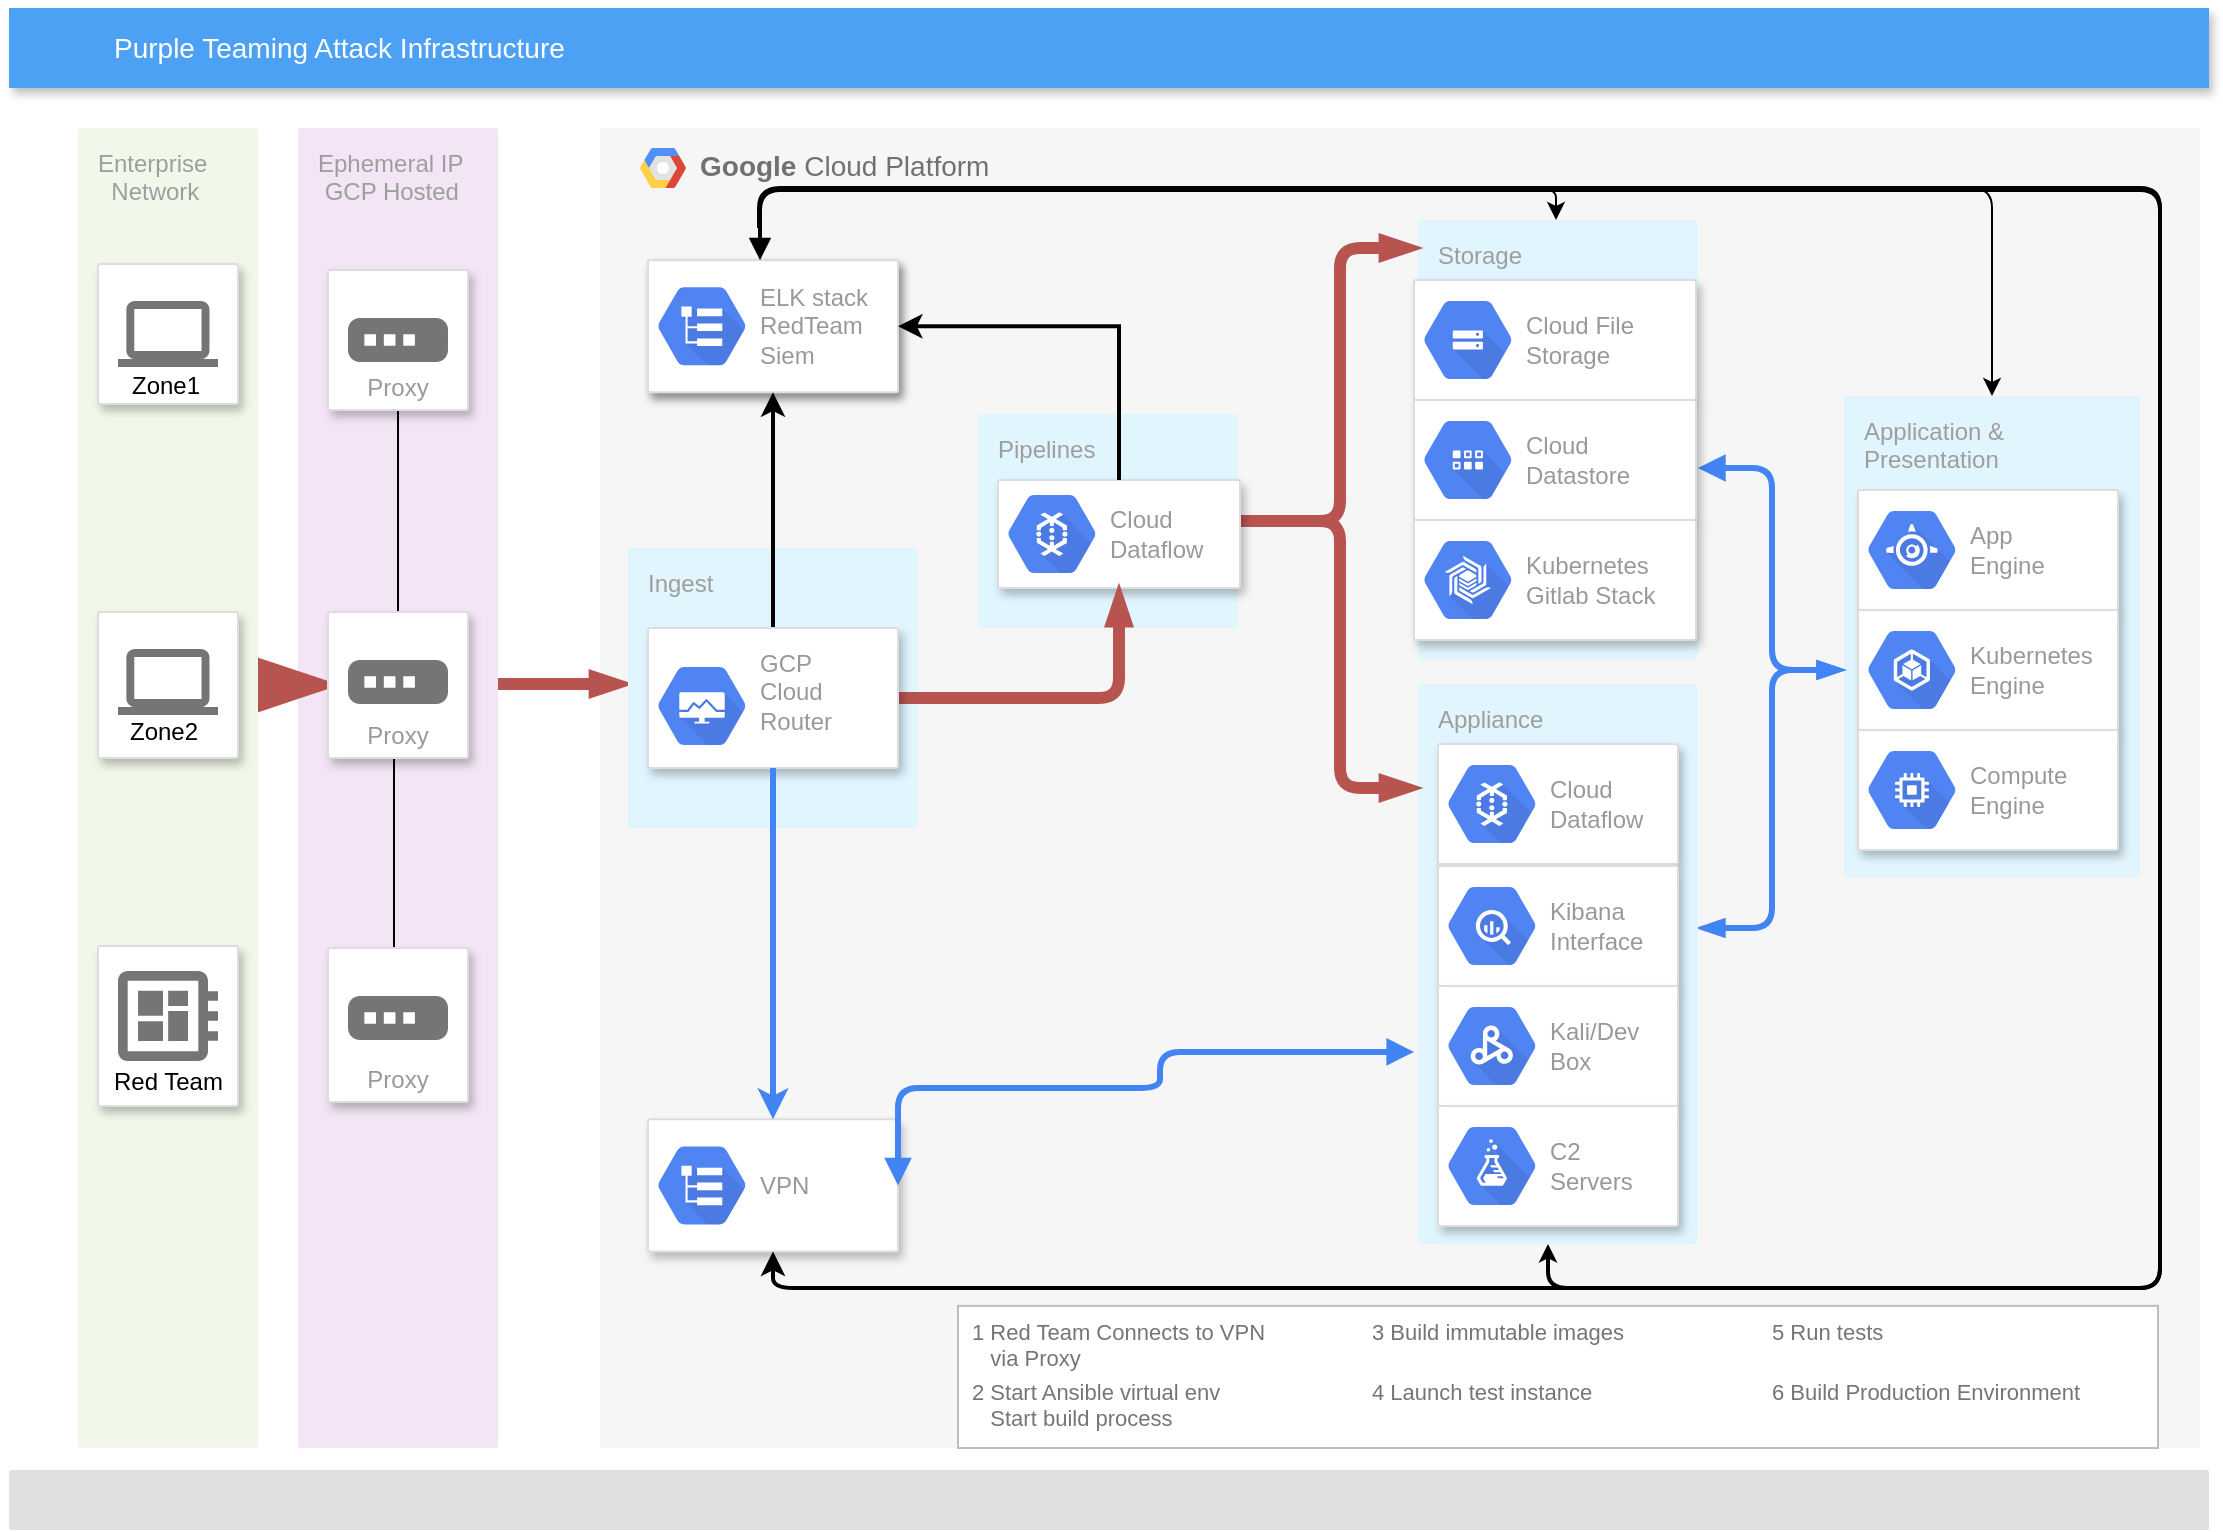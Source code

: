 <mxfile version="10.6.3" type="github"><diagram id="f106602c-feb2-e66a-4537-3a34d633f6aa" name="Page-1"><mxGraphModel dx="1394" dy="755" grid="1" gridSize="10" guides="1" tooltips="1" connect="1" arrows="1" fold="1" page="1" pageScale="1" pageWidth="1169" pageHeight="827" background="#ffffff" math="0" shadow="0"><root><mxCell id="0"/><mxCell id="1" parent="0"/><mxCell id="14" value="&lt;b&gt;Google &lt;/b&gt;Cloud Platform" style="fillColor=#F6F6F6;strokeColor=none;shadow=0;gradientColor=none;fontSize=14;align=left;spacing=10;fontColor=#717171;9E9E9E;verticalAlign=top;spacingTop=-4;fontStyle=0;spacingLeft=40;html=1;" parent="1" vertex="1"><mxGeometry x="330" y="100" width="800" height="660" as="geometry"/></mxCell><mxCell id="15" value="" style="shape=mxgraph.gcp2.google_cloud_platform;fillColor=#F6F6F6;strokeColor=none;shadow=0;gradientColor=none;" parent="14" vertex="1"><mxGeometry width="23" height="20" relative="1" as="geometry"><mxPoint x="20" y="10" as="offset"/></mxGeometry></mxCell><mxCell id="314" value="" style="strokeColor=#dddddd;fillColor=#ffffff;shadow=1;strokeWidth=1;rounded=1;absoluteArcSize=1;arcSize=2;fontSize=17;fontColor=#000000;align=right;html=1;" parent="14" vertex="1"><mxGeometry x="24" y="66.086" width="125" height="66.086" as="geometry"/></mxCell><mxCell id="bxBKgcKCu3aHRj0bgiNc-383" value="" style="edgeStyle=orthogonalEdgeStyle;rounded=1;comic=0;orthogonalLoop=1;jettySize=auto;html=1;strokeWidth=13;" parent="14" source="319" edge="1"><mxGeometry relative="1" as="geometry"><mxPoint x="107.5" y="506.66" as="targetPoint"/></mxGeometry></mxCell><mxCell id="318" value="" style="strokeColor=#dddddd;fillColor=#ffffff;shadow=1;strokeWidth=1;rounded=1;absoluteArcSize=1;arcSize=2;fontSize=17;fontColor=#000000;align=right;html=1;" parent="14" vertex="1"><mxGeometry x="24" y="495.645" width="125" height="66.086" as="geometry"/></mxCell><mxCell id="319" value="VPN" style="dashed=0;html=1;fillColor=#5184F3;strokeColor=none;shape=mxgraph.gcp2.logging;part=1;labelPosition=right;verticalLabelPosition=middle;align=left;verticalAlign=middle;spacingLeft=5;fontColor=#999999;fontSize=12;" parent="318" vertex="1"><mxGeometry y="0.5" width="44" height="39" relative="1" as="geometry"><mxPoint x="5" y="-19.5" as="offset"/></mxGeometry></mxCell><mxCell id="bxBKgcKCu3aHRj0bgiNc-388" value="" style="strokeColor=#dddddd;fillColor=#ffffff;shadow=1;strokeWidth=1;rounded=1;absoluteArcSize=1;arcSize=2;fontSize=17;fontColor=#000000;align=right;html=1;" parent="14" vertex="1"><mxGeometry x="24" y="66.086" width="125" height="66.086" as="geometry"/></mxCell><mxCell id="bxBKgcKCu3aHRj0bgiNc-389" value="&lt;div&gt;ELK stack&lt;/div&gt;&lt;div&gt;RedTeam&lt;/div&gt;&lt;div&gt;Siem&lt;br&gt;&lt;/div&gt;" style="dashed=0;html=1;fillColor=#5184F3;strokeColor=none;shape=mxgraph.gcp2.logging;part=1;labelPosition=right;verticalLabelPosition=middle;align=left;verticalAlign=middle;spacingLeft=5;fontColor=#999999;fontSize=12;" parent="bxBKgcKCu3aHRj0bgiNc-388" vertex="1"><mxGeometry y="0.5" width="44" height="39" relative="1" as="geometry"><mxPoint x="5" y="-19.5" as="offset"/></mxGeometry></mxCell><mxCell id="bxBKgcKCu3aHRj0bgiNc-414" value="" style="fillColor=#ffffff;strokeColor=#BDBDBD;strokeWidth=1;shadow=0;gradientColor=none;" parent="14" vertex="1"><mxGeometry x="179" y="588.923" width="600" height="71.077" as="geometry"/></mxCell><mxCell id="bxBKgcKCu3aHRj0bgiNc-415" value="&lt;div&gt;1 Red Team Connects to VPN &lt;br&gt;&lt;/div&gt;&lt;div&gt;&amp;nbsp;&amp;nbsp; via Proxy&lt;br&gt;&lt;/div&gt;" style="strokeColor=none;fillColor=none;fontColor=#757575;align=left;html=1;fontStyle=0;spacingLeft=5;fontSize=11;verticalAlign=top;whiteSpace=wrap;spacingRight=5;" parent="bxBKgcKCu3aHRj0bgiNc-414" vertex="1"><mxGeometry width="200" height="30" relative="1" as="geometry"/></mxCell><mxCell id="bxBKgcKCu3aHRj0bgiNc-416" value="&lt;div&gt;2 Start Ansible virtual env&lt;/div&gt;&lt;div&gt;&amp;nbsp;&amp;nbsp; Start build process &lt;br&gt;&lt;/div&gt;" style="strokeColor=none;fillColor=none;fontColor=#757575;align=left;html=1;fontStyle=0;spacingLeft=5;fontSize=11;verticalAlign=top;whiteSpace=wrap;spacingRight=5;" parent="bxBKgcKCu3aHRj0bgiNc-414" vertex="1"><mxGeometry width="200" height="30" relative="1" as="geometry"><mxPoint y="30" as="offset"/></mxGeometry></mxCell><mxCell id="bxBKgcKCu3aHRj0bgiNc-417" value="3 Build immutable images" style="strokeColor=none;fillColor=none;fontColor=#757575;align=left;html=1;fontStyle=0;spacingLeft=5;fontSize=11;verticalAlign=top;whiteSpace=wrap;spacingRight=5;" parent="bxBKgcKCu3aHRj0bgiNc-414" vertex="1"><mxGeometry width="200" height="30" relative="1" as="geometry"><mxPoint x="200" as="offset"/></mxGeometry></mxCell><mxCell id="bxBKgcKCu3aHRj0bgiNc-418" value="&lt;div&gt;4 Launch test instance&lt;/div&gt;&lt;div&gt;&lt;br&gt;&lt;/div&gt;" style="strokeColor=none;fillColor=none;fontColor=#757575;align=left;html=1;fontStyle=0;spacingLeft=5;fontSize=11;verticalAlign=top;whiteSpace=wrap;spacingRight=5;" parent="bxBKgcKCu3aHRj0bgiNc-414" vertex="1"><mxGeometry width="200" height="40" relative="1" as="geometry"><mxPoint x="200" y="30" as="offset"/></mxGeometry></mxCell><mxCell id="bxBKgcKCu3aHRj0bgiNc-419" value="5 Run tests" style="strokeColor=none;fillColor=none;fontColor=#757575;align=left;html=1;fontStyle=0;spacingLeft=5;fontSize=11;verticalAlign=top;whiteSpace=wrap;spacingRight=5;" parent="bxBKgcKCu3aHRj0bgiNc-414" vertex="1"><mxGeometry width="200" height="30" relative="1" as="geometry"><mxPoint x="400" as="offset"/></mxGeometry></mxCell><mxCell id="bxBKgcKCu3aHRj0bgiNc-420" value="6 Build Production Environment" style="strokeColor=none;fillColor=none;fontColor=#757575;align=left;html=1;fontStyle=0;spacingLeft=5;fontSize=11;verticalAlign=top;whiteSpace=wrap;spacingRight=5;" parent="bxBKgcKCu3aHRj0bgiNc-414" vertex="1"><mxGeometry width="200" height="30" relative="1" as="geometry"><mxPoint x="400" y="30" as="offset"/></mxGeometry></mxCell><mxCell id="bxBKgcKCu3aHRj0bgiNc-406" style="edgeStyle=orthogonalEdgeStyle;rounded=1;orthogonalLoop=1;jettySize=auto;html=1;fillColor=#1ba1e2;strokeColor=#000000;strokeWidth=2;entryX=0.5;entryY=1;entryDx=0;entryDy=0;startArrow=block;startFill=1;" parent="14" source="bxBKgcKCu3aHRj0bgiNc-388" target="318" edge="1"><mxGeometry relative="1" as="geometry"><mxPoint x="80" y="60" as="sourcePoint"/><mxPoint x="529" y="528" as="targetPoint"/><Array as="points"><mxPoint x="80" y="31"/><mxPoint x="780" y="31"/><mxPoint x="780" y="580"/><mxPoint x="87" y="580"/></Array></mxGeometry></mxCell><mxCell id="299" value="&lt;div&gt;Ephemeral IP&lt;/div&gt;&lt;div&gt;&amp;nbsp;GCP Hosted&lt;br&gt;&lt;/div&gt;" style="rounded=1;absoluteArcSize=1;arcSize=2;html=1;strokeColor=none;gradientColor=none;shadow=0;dashed=0;strokeColor=none;fontSize=12;fontColor=#9E9E9E;align=left;verticalAlign=top;spacing=10;spacingTop=-4;fillColor=#F3E5F5;" parent="1" vertex="1"><mxGeometry x="179" y="100" width="100" height="660" as="geometry"/></mxCell><mxCell id="345" value="Application &amp;amp;&lt;br&gt;Presentation&lt;br&gt;" style="rounded=1;absoluteArcSize=1;arcSize=2;html=1;strokeColor=none;gradientColor=none;shadow=0;dashed=0;strokeColor=none;fontSize=12;fontColor=#9E9E9E;align=left;verticalAlign=top;spacing=10;spacingTop=-4;fillColor=#E1F5FE;" parent="1" vertex="1"><mxGeometry x="952" y="234" width="148" height="241" as="geometry"/></mxCell><mxCell id="353" style="edgeStyle=orthogonalEdgeStyle;rounded=1;elbow=vertical;html=1;startArrow=blockThin;startFill=1;endArrow=blockThin;endFill=1;jettySize=auto;orthogonalLoop=1;strokeWidth=3;fontSize=10;fontColor=#999999;align=center;dashed=0;strokeColor=#4284F3;labelBackgroundColor=none;endSize=6;startSize=6;" parent="1" source="344" target="345" edge="1"><mxGeometry relative="1" as="geometry"><Array as="points"><mxPoint x="916" y="500"/><mxPoint x="916" y="371"/></Array></mxGeometry></mxCell><mxCell id="344" value="&lt;div&gt;Appliance&lt;/div&gt;&lt;div&gt;&lt;br&gt;&lt;/div&gt;" style="rounded=1;absoluteArcSize=1;arcSize=2;html=1;strokeColor=none;gradientColor=none;shadow=0;dashed=0;strokeColor=none;fontSize=12;fontColor=#9E9E9E;align=left;verticalAlign=top;spacing=10;spacingTop=-4;fillColor=#E1F5FE;" parent="1" vertex="1"><mxGeometry x="739" y="378" width="140" height="280" as="geometry"/></mxCell><mxCell id="352" style="edgeStyle=orthogonalEdgeStyle;elbow=vertical;html=1;startArrow=block;startFill=1;endArrow=blockThin;endFill=1;jettySize=auto;orthogonalLoop=1;strokeWidth=3;fontSize=10;fontColor=#999999;align=center;dashed=0;strokeColor=#4284F3;labelBackgroundColor=none;endSize=6;startSize=6;rounded=1;" parent="1" source="343" edge="1"><mxGeometry relative="1" as="geometry"><mxPoint x="952" y="371" as="targetPoint"/><Array as="points"><mxPoint x="916" y="270"/><mxPoint x="916" y="371"/></Array></mxGeometry></mxCell><mxCell id="343" value="Storage" style="rounded=1;absoluteArcSize=1;arcSize=2;html=1;strokeColor=none;gradientColor=none;shadow=0;dashed=0;strokeColor=none;fontSize=12;fontColor=#9E9E9E;align=left;verticalAlign=top;spacing=10;spacingTop=-4;fillColor=#E1F5FE;" parent="1" vertex="1"><mxGeometry x="739" y="146" width="140" height="220" as="geometry"/></mxCell><mxCell id="349" style="edgeStyle=orthogonalEdgeStyle;rounded=1;elbow=vertical;html=1;startArrow=none;startFill=1;endArrow=blockThin;endFill=1;jettySize=auto;orthogonalLoop=1;strokeWidth=6;fontSize=10;fontColor=#999999;align=center;dashed=0;strokeColor=#B85450;labelBackgroundColor=none;endSize=4;startSize=4;" parent="1" source="342" target="343" edge="1"><mxGeometry relative="1" as="geometry"><Array as="points"><mxPoint x="700" y="297"/><mxPoint x="700" y="160"/></Array></mxGeometry></mxCell><mxCell id="350" style="edgeStyle=orthogonalEdgeStyle;rounded=1;elbow=vertical;html=1;startArrow=none;startFill=1;endArrow=blockThin;endFill=1;jettySize=auto;orthogonalLoop=1;strokeWidth=6;fontSize=10;fontColor=#999999;align=center;dashed=0;strokeColor=#B85450;labelBackgroundColor=none;endSize=4;startSize=4;" parent="1" source="342" target="344" edge="1"><mxGeometry relative="1" as="geometry"><Array as="points"><mxPoint x="700" y="297"/><mxPoint x="700" y="430"/></Array></mxGeometry></mxCell><mxCell id="342" value="Pipelines" style="rounded=1;absoluteArcSize=1;arcSize=2;html=1;strokeColor=none;gradientColor=none;shadow=0;dashed=0;strokeColor=none;fontSize=12;fontColor=#9E9E9E;align=left;verticalAlign=top;spacing=10;spacingTop=-4;fillColor=#E1F5FE;" parent="1" vertex="1"><mxGeometry x="519" y="243" width="130" height="107" as="geometry"/></mxCell><mxCell id="346" style="edgeStyle=elbowEdgeStyle;rounded=0;elbow=vertical;html=1;startArrow=none;startFill=1;endArrow=blockThin;endFill=1;jettySize=auto;orthogonalLoop=1;strokeWidth=13;fontSize=10;fontColor=#999999;align=center;dashed=0;strokeColor=#b85450;labelBackgroundColor=none;endSize=4;startSize=4;fillColor=#f8cecc;" parent="1" source="298" target="308" edge="1"><mxGeometry relative="1" as="geometry"/></mxCell><mxCell id="298" value="&lt;div&gt;Enterprise&lt;/div&gt;&lt;div&gt;&amp;nbsp; Network&lt;br&gt;&lt;/div&gt;" style="rounded=1;absoluteArcSize=1;arcSize=2;html=1;strokeColor=none;gradientColor=none;shadow=0;dashed=0;strokeColor=none;fontSize=12;fontColor=#9E9E9E;align=left;verticalAlign=top;spacing=10;spacingTop=-4;fillColor=#F1F8E9;" parent="1" vertex="1"><mxGeometry x="69" y="100" width="90" height="660" as="geometry"/></mxCell><mxCell id="347" style="edgeStyle=elbowEdgeStyle;rounded=0;elbow=vertical;html=1;startArrow=none;startFill=1;endArrow=blockThin;endFill=1;jettySize=auto;orthogonalLoop=1;strokeWidth=6;fontSize=10;fontColor=#999999;align=center;dashed=0;strokeColor=#B85450;labelBackgroundColor=none;endSize=4;startSize=4;fillColor=#ffe6cc;" parent="1" source="299" target="340" edge="1"><mxGeometry relative="1" as="geometry"><Array as="points"><mxPoint x="300" y="378"/></Array></mxGeometry></mxCell><mxCell id="340" value="Ingest" style="rounded=1;absoluteArcSize=1;arcSize=2;html=1;strokeColor=none;gradientColor=none;shadow=0;dashed=0;strokeColor=none;fontSize=12;fontColor=#9E9E9E;align=left;verticalAlign=top;spacing=10;spacingTop=-4;fillColor=#E1F5FE;" parent="1" vertex="1"><mxGeometry x="344" y="310" width="145" height="140" as="geometry"/></mxCell><mxCell id="2" value="&lt;div&gt;Purple Teaming Attack Infrastructure &lt;/div&gt;" style="fillColor=#4DA1F5;strokeColor=none;shadow=1;gradientColor=none;fontSize=14;align=left;spacingLeft=50;fontColor=#ffffff;html=1;" parent="1" vertex="1"><mxGeometry x="34.5" y="40" width="1100" height="40" as="geometry"/></mxCell><mxCell id="16" value="" style="rounded=1;absoluteArcSize=1;arcSize=2;html=1;strokeColor=none;gradientColor=none;shadow=0;dashed=0;strokeColor=none;fontSize=12;fontColor=#9E9E9E;align=left;verticalAlign=top;spacing=10;spacingTop=-4;fillColor=#E0E0E0;" parent="1" vertex="1"><mxGeometry x="34.5" y="771" width="1100" height="30" as="geometry"/></mxCell><mxCell id="304" value="" style="strokeColor=#dddddd;fillColor=#ffffff;shadow=1;strokeWidth=1;rounded=1;absoluteArcSize=1;arcSize=2;labelPosition=center;verticalLabelPosition=middle;align=center;verticalAlign=bottom;spacingLeft=0;fontColor=#999999;fontSize=12;whiteSpace=wrap;spacingBottom=2;html=1;" parent="1" vertex="1"><mxGeometry x="79" y="509" width="70" height="80" as="geometry"/></mxCell><mxCell id="305" value="" style="dashed=0;html=1;fillColor=#757575;strokeColor=none;shape=mxgraph.gcp2.circuit_board;part=1;" parent="304" vertex="1"><mxGeometry x="0.5" width="50" height="45" relative="1" as="geometry"><mxPoint x="-25" y="12.5" as="offset"/></mxGeometry></mxCell><mxCell id="bxBKgcKCu3aHRj0bgiNc-365" value="Red Team" style="text;html=1;" parent="304" vertex="1"><mxGeometry x="6" y="54" width="36" height="29" as="geometry"/></mxCell><mxCell id="bxBKgcKCu3aHRj0bgiNc-360" value="" style="edgeStyle=orthogonalEdgeStyle;rounded=0;orthogonalLoop=1;jettySize=auto;html=1;exitX=0.5;exitY=1;exitDx=0;exitDy=0;entryX=0.46;entryY=0.432;entryDx=0;entryDy=0;entryPerimeter=0;" parent="1" source="bxBKgcKCu3aHRj0bgiNc-361" target="bxBKgcKCu3aHRj0bgiNc-359" edge="1"><mxGeometry relative="1" as="geometry"><mxPoint x="229" y="310" as="sourcePoint"/></mxGeometry></mxCell><mxCell id="308" value="&lt;div&gt;Proxy&lt;/div&gt;" style="strokeColor=#dddddd;fillColor=#ffffff;shadow=1;strokeWidth=1;rounded=1;absoluteArcSize=1;arcSize=2;labelPosition=center;verticalLabelPosition=middle;align=center;verticalAlign=bottom;spacingLeft=0;fontColor=#999999;fontSize=12;whiteSpace=wrap;spacingBottom=2;html=1;" parent="1" vertex="1"><mxGeometry x="194" y="342" width="70" height="73" as="geometry"/></mxCell><mxCell id="309" value="" style="dashed=0;html=1;fillColor=#757575;strokeColor=none;shape=mxgraph.gcp2.gateway_icon;part=1;" parent="308" vertex="1"><mxGeometry x="0.5" width="50" height="22" relative="1" as="geometry"><mxPoint x="-25" y="24" as="offset"/></mxGeometry></mxCell><mxCell id="bxBKgcKCu3aHRj0bgiNc-358" value="&lt;div&gt;Proxy&lt;/div&gt;" style="strokeColor=#dddddd;fillColor=#ffffff;shadow=1;strokeWidth=1;rounded=1;absoluteArcSize=1;arcSize=2;labelPosition=center;verticalLabelPosition=middle;align=center;verticalAlign=bottom;spacingLeft=0;fontColor=#999999;fontSize=12;whiteSpace=wrap;spacingBottom=2;html=1;" parent="1" vertex="1"><mxGeometry x="194" y="510" width="70" height="77" as="geometry"/></mxCell><mxCell id="bxBKgcKCu3aHRj0bgiNc-359" value="" style="dashed=0;html=1;fillColor=#757575;strokeColor=none;shape=mxgraph.gcp2.gateway_icon;part=1;" parent="bxBKgcKCu3aHRj0bgiNc-358" vertex="1"><mxGeometry x="0.5" width="50" height="22" relative="1" as="geometry"><mxPoint x="-25" y="24" as="offset"/></mxGeometry></mxCell><mxCell id="312" value="" style="strokeColor=#dddddd;fillColor=#ffffff;shadow=1;strokeWidth=1;rounded=1;absoluteArcSize=1;arcSize=2;fontSize=17;fontColor=#000000;align=right;html=1;" parent="1" vertex="1"><mxGeometry x="529" y="276" width="121" height="54" as="geometry"/></mxCell><mxCell id="313" value="Cloud&#xA;Dataflow" style="dashed=0;html=1;fillColor=#5184F3;strokeColor=none;shape=mxgraph.gcp2.cloud_dataflow;part=1;labelPosition=right;verticalLabelPosition=middle;align=left;verticalAlign=middle;spacingLeft=5;fontColor=#999999;fontSize=12;" parent="312" vertex="1"><mxGeometry y="0.5" width="44" height="39" relative="1" as="geometry"><mxPoint x="5" y="-19.5" as="offset"/></mxGeometry></mxCell><mxCell id="348" style="edgeStyle=elbowEdgeStyle;rounded=1;elbow=vertical;html=1;startArrow=none;startFill=1;endArrow=blockThin;endFill=1;jettySize=auto;orthogonalLoop=1;strokeWidth=6;fontSize=10;fontColor=#999999;align=center;dashed=0;strokeColor=#B85450;labelBackgroundColor=none;endSize=4;startSize=4;entryX=0.5;entryY=1;entryDx=0;entryDy=0;exitX=1;exitY=0.5;exitDx=0;exitDy=0;" parent="1" source="316" target="312" edge="1"><mxGeometry relative="1" as="geometry"><mxPoint x="490" y="385" as="sourcePoint"/><Array as="points"><mxPoint x="540" y="385"/></Array></mxGeometry></mxCell><mxCell id="bxBKgcKCu3aHRj0bgiNc-378" style="edgeStyle=orthogonalEdgeStyle;rounded=0;orthogonalLoop=1;jettySize=auto;html=1;fillColor=#1ba1e2;strokeColor=#000000;strokeWidth=2;" parent="1" source="316" target="314" edge="1"><mxGeometry relative="1" as="geometry"/></mxCell><mxCell id="316" value="" style="strokeColor=#dddddd;fillColor=#ffffff;shadow=1;strokeWidth=1;rounded=1;absoluteArcSize=1;arcSize=2;fontSize=17;fontColor=#000000;align=right;html=1;" parent="1" vertex="1"><mxGeometry x="354" y="350" width="125" height="70" as="geometry"/></mxCell><mxCell id="317" value="&lt;div&gt;GCP &lt;br&gt;&lt;/div&gt;&lt;div&gt;Cloud&lt;/div&gt;&lt;div&gt;Router&lt;/div&gt;&lt;div&gt;&lt;br&gt;&lt;/div&gt;" style="dashed=0;html=1;fillColor=#5184F3;strokeColor=none;shape=mxgraph.gcp2.cloud_deployment_manager;part=1;labelPosition=right;verticalLabelPosition=middle;align=left;verticalAlign=middle;spacingLeft=5;fontColor=#999999;fontSize=12;" parent="316" vertex="1"><mxGeometry y="0.5" width="44" height="39" relative="1" as="geometry"><mxPoint x="5" y="-15.5" as="offset"/></mxGeometry></mxCell><mxCell id="320" value="" style="strokeColor=#dddddd;fillColor=#ffffff;shadow=1;strokeWidth=1;rounded=1;absoluteArcSize=1;arcSize=2;fontSize=17;fontColor=#000000;align=right;html=1;" parent="1" vertex="1"><mxGeometry x="737" y="176" width="141" height="60" as="geometry"/></mxCell><mxCell id="321" value="Cloud File&lt;br&gt;Storage" style="dashed=0;html=1;fillColor=#5184F3;strokeColor=none;shape=mxgraph.gcp2.cloud_storage;part=1;labelPosition=right;verticalLabelPosition=middle;align=left;verticalAlign=middle;spacingLeft=5;fontColor=#999999;fontSize=12;" parent="320" vertex="1"><mxGeometry y="0.5" width="44" height="39" relative="1" as="geometry"><mxPoint x="5" y="-19.5" as="offset"/></mxGeometry></mxCell><mxCell id="322" value="" style="strokeColor=#dddddd;fillColor=#ffffff;shadow=1;strokeWidth=1;rounded=1;absoluteArcSize=1;arcSize=2;fontSize=17;fontColor=#000000;align=right;html=1;" parent="1" vertex="1"><mxGeometry x="737" y="236" width="141" height="60" as="geometry"/></mxCell><mxCell id="323" value="Cloud&#xA;Datastore" style="dashed=0;html=1;fillColor=#5184F3;strokeColor=none;shape=mxgraph.gcp2.cloud_datastore;part=1;labelPosition=right;verticalLabelPosition=middle;align=left;verticalAlign=middle;spacingLeft=5;fontColor=#999999;fontSize=12;" parent="322" vertex="1"><mxGeometry y="0.5" width="44" height="39" relative="1" as="geometry"><mxPoint x="5" y="-19.5" as="offset"/></mxGeometry></mxCell><mxCell id="324" value="" style="strokeColor=#dddddd;fillColor=#ffffff;shadow=1;strokeWidth=1;rounded=1;absoluteArcSize=1;arcSize=2;fontSize=17;fontColor=#000000;align=right;html=1;" parent="1" vertex="1"><mxGeometry x="737" y="296" width="141" height="60" as="geometry"/></mxCell><mxCell id="325" value="&lt;div&gt;Kubernetes&lt;/div&gt;&lt;div&gt;Gitlab Stack&lt;/div&gt;" style="dashed=0;html=1;fillColor=#5184F3;strokeColor=none;shape=mxgraph.gcp2.cloud_bigtable;part=1;labelPosition=right;verticalLabelPosition=middle;align=left;verticalAlign=middle;spacingLeft=5;fontColor=#999999;fontSize=12;" parent="324" vertex="1"><mxGeometry y="0.5" width="44" height="39" relative="1" as="geometry"><mxPoint x="5" y="-19.5" as="offset"/></mxGeometry></mxCell><mxCell id="326" value="" style="strokeColor=#dddddd;fillColor=#ffffff;shadow=1;strokeWidth=1;rounded=1;absoluteArcSize=1;arcSize=2;fontSize=17;fontColor=#000000;align=right;html=1;" parent="1" vertex="1"><mxGeometry x="749" y="408" width="120" height="60" as="geometry"/></mxCell><mxCell id="327" value="Cloud&#xA;Dataflow" style="dashed=0;html=1;fillColor=#5184F3;strokeColor=none;shape=mxgraph.gcp2.cloud_dataflow;part=1;labelPosition=right;verticalLabelPosition=middle;align=left;verticalAlign=middle;spacingLeft=5;fontColor=#999999;fontSize=12;" parent="326" vertex="1"><mxGeometry y="0.5" width="44" height="39" relative="1" as="geometry"><mxPoint x="5" y="-19.5" as="offset"/></mxGeometry></mxCell><mxCell id="328" value="" style="strokeColor=#dddddd;fillColor=#ffffff;shadow=1;strokeWidth=1;rounded=1;absoluteArcSize=1;arcSize=2;fontSize=17;fontColor=#000000;align=right;html=1;" parent="1" vertex="1"><mxGeometry x="749" y="469" width="120" height="60" as="geometry"/></mxCell><mxCell id="329" value="&lt;div&gt;Kibana&lt;/div&gt;&lt;div&gt;Interface&lt;br&gt;&lt;/div&gt;" style="dashed=0;html=1;fillColor=#5184F3;strokeColor=none;shape=mxgraph.gcp2.bigquery;part=1;labelPosition=right;verticalLabelPosition=middle;align=left;verticalAlign=middle;spacingLeft=5;fontColor=#999999;fontSize=12;" parent="328" vertex="1"><mxGeometry y="0.5" width="44" height="39" relative="1" as="geometry"><mxPoint x="5" y="-19.5" as="offset"/></mxGeometry></mxCell><mxCell id="330" value="" style="strokeColor=#dddddd;fillColor=#ffffff;shadow=1;strokeWidth=1;rounded=1;absoluteArcSize=1;arcSize=2;fontSize=17;fontColor=#000000;align=right;html=1;" parent="1" vertex="1"><mxGeometry x="749" y="529" width="120" height="60" as="geometry"/></mxCell><mxCell id="331" value="&lt;div&gt;Kali/Dev&lt;/div&gt;&lt;div&gt;Box&lt;br&gt;&lt;/div&gt;" style="dashed=0;html=1;fillColor=#5184F3;strokeColor=none;shape=mxgraph.gcp2.cloud_dataproc;part=1;labelPosition=right;verticalLabelPosition=middle;align=left;verticalAlign=middle;spacingLeft=5;fontColor=#999999;fontSize=12;" parent="330" vertex="1"><mxGeometry y="0.5" width="44" height="39" relative="1" as="geometry"><mxPoint x="5" y="-19.5" as="offset"/></mxGeometry></mxCell><mxCell id="332" value="" style="strokeColor=#dddddd;fillColor=#ffffff;shadow=1;strokeWidth=1;rounded=1;absoluteArcSize=1;arcSize=2;fontSize=17;fontColor=#000000;align=right;html=1;" parent="1" vertex="1"><mxGeometry x="749" y="589" width="120" height="60" as="geometry"/></mxCell><mxCell id="333" value="&lt;div&gt;C2&lt;/div&gt;&lt;div&gt;Servers&lt;/div&gt;" style="dashed=0;html=1;fillColor=#5184F3;strokeColor=none;shape=mxgraph.gcp2.cloud_datalab;part=1;labelPosition=right;verticalLabelPosition=middle;align=left;verticalAlign=middle;spacingLeft=5;fontColor=#999999;fontSize=12;" parent="332" vertex="1"><mxGeometry y="0.5" width="44" height="39" relative="1" as="geometry"><mxPoint x="5" y="-19.5" as="offset"/></mxGeometry></mxCell><mxCell id="334" value="" style="strokeColor=#dddddd;fillColor=#ffffff;shadow=1;strokeWidth=1;rounded=1;absoluteArcSize=1;arcSize=2;fontSize=17;fontColor=#000000;align=right;html=1;" parent="1" vertex="1"><mxGeometry x="959" y="281" width="130" height="60" as="geometry"/></mxCell><mxCell id="335" value="App&#xA;Engine" style="dashed=0;html=1;fillColor=#5184F3;strokeColor=none;shape=mxgraph.gcp2.app_engine;part=1;labelPosition=right;verticalLabelPosition=middle;align=left;verticalAlign=middle;spacingLeft=5;fontColor=#999999;fontSize=12;" parent="334" vertex="1"><mxGeometry y="0.5" width="44" height="39" relative="1" as="geometry"><mxPoint x="5" y="-19.5" as="offset"/></mxGeometry></mxCell><mxCell id="336" value="" style="strokeColor=#dddddd;fillColor=#ffffff;shadow=1;strokeWidth=1;rounded=1;absoluteArcSize=1;arcSize=2;fontSize=17;fontColor=#000000;align=right;html=1;" parent="1" vertex="1"><mxGeometry x="959" y="341" width="130" height="60" as="geometry"/></mxCell><mxCell id="337" value="Kubernetes&#xA;Engine" style="dashed=0;html=1;fillColor=#5184F3;strokeColor=none;shape=mxgraph.gcp2.container_engine;part=1;labelPosition=right;verticalLabelPosition=middle;align=left;verticalAlign=middle;spacingLeft=5;fontColor=#999999;fontSize=12;" parent="336" vertex="1"><mxGeometry y="0.5" width="44" height="39" relative="1" as="geometry"><mxPoint x="5" y="-19.5" as="offset"/></mxGeometry></mxCell><mxCell id="338" value="" style="strokeColor=#dddddd;fillColor=#ffffff;shadow=1;strokeWidth=1;rounded=1;absoluteArcSize=1;arcSize=2;fontSize=17;fontColor=#000000;align=right;html=1;" parent="1" vertex="1"><mxGeometry x="959" y="401" width="130" height="60" as="geometry"/></mxCell><mxCell id="339" value="Compute&#xA;Engine" style="dashed=0;html=1;fillColor=#5184F3;strokeColor=none;shape=mxgraph.gcp2.compute_engine;part=1;labelPosition=right;verticalLabelPosition=middle;align=left;verticalAlign=middle;spacingLeft=5;fontColor=#999999;fontSize=12;" parent="338" vertex="1"><mxGeometry y="0.5" width="44" height="39" relative="1" as="geometry"><mxPoint x="5" y="-19.5" as="offset"/></mxGeometry></mxCell><mxCell id="bxBKgcKCu3aHRj0bgiNc-353" value="" style="strokeColor=#dddddd;fillColor=#ffffff;shadow=1;strokeWidth=1;rounded=1;absoluteArcSize=1;arcSize=2;labelPosition=center;verticalLabelPosition=middle;align=center;verticalAlign=bottom;spacingLeft=0;fontColor=#999999;fontSize=12;whiteSpace=wrap;spacingBottom=2;html=1;" parent="1" vertex="1"><mxGeometry x="79" y="168" width="70" height="70" as="geometry"/></mxCell><mxCell id="bxBKgcKCu3aHRj0bgiNc-354" value="" style="dashed=0;html=1;fillColor=#757575;strokeColor=none;shape=mxgraph.gcp2.laptop;part=1;" parent="bxBKgcKCu3aHRj0bgiNc-353" vertex="1"><mxGeometry x="0.5" width="50" height="33" relative="1" as="geometry"><mxPoint x="-25" y="18.5" as="offset"/></mxGeometry></mxCell><mxCell id="bxBKgcKCu3aHRj0bgiNc-356" value="" style="strokeColor=#dddddd;fillColor=#ffffff;shadow=1;strokeWidth=1;rounded=1;absoluteArcSize=1;arcSize=2;labelPosition=center;verticalLabelPosition=middle;align=center;verticalAlign=bottom;spacingLeft=0;fontColor=#999999;fontSize=12;whiteSpace=wrap;spacingBottom=2;html=1;" parent="1" vertex="1"><mxGeometry x="79" y="342" width="70" height="73" as="geometry"/></mxCell><mxCell id="bxBKgcKCu3aHRj0bgiNc-357" value="" style="dashed=0;html=1;fillColor=#757575;strokeColor=none;shape=mxgraph.gcp2.laptop;part=1;" parent="bxBKgcKCu3aHRj0bgiNc-356" vertex="1"><mxGeometry x="0.5" width="50" height="33" relative="1" as="geometry"><mxPoint x="-25" y="18.5" as="offset"/></mxGeometry></mxCell><mxCell id="bxBKgcKCu3aHRj0bgiNc-364" value="&lt;div&gt;Zone2&lt;/div&gt;" style="text;html=1;" parent="bxBKgcKCu3aHRj0bgiNc-356" vertex="1"><mxGeometry x="14" y="46.455" width="60" height="28.442" as="geometry"/></mxCell><mxCell id="bxBKgcKCu3aHRj0bgiNc-361" value="&lt;div&gt;Proxy&lt;/div&gt;" style="strokeColor=#dddddd;fillColor=#ffffff;shadow=1;strokeWidth=1;rounded=1;absoluteArcSize=1;arcSize=2;labelPosition=center;verticalLabelPosition=middle;align=center;verticalAlign=bottom;spacingLeft=0;fontColor=#999999;fontSize=12;whiteSpace=wrap;spacingBottom=2;html=1;" parent="1" vertex="1"><mxGeometry x="194" y="171" width="70" height="70" as="geometry"/></mxCell><mxCell id="bxBKgcKCu3aHRj0bgiNc-362" value="" style="dashed=0;html=1;fillColor=#757575;strokeColor=none;shape=mxgraph.gcp2.gateway_icon;part=1;" parent="bxBKgcKCu3aHRj0bgiNc-361" vertex="1"><mxGeometry x="0.5" width="50" height="22" relative="1" as="geometry"><mxPoint x="-25" y="24" as="offset"/></mxGeometry></mxCell><mxCell id="bxBKgcKCu3aHRj0bgiNc-363" value="&lt;div&gt;Zone1&lt;/div&gt;&lt;div&gt;&lt;br&gt;&lt;/div&gt;" style="text;html=1;" parent="1" vertex="1"><mxGeometry x="94" y="215" width="60" height="30" as="geometry"/></mxCell><mxCell id="bxBKgcKCu3aHRj0bgiNc-380" style="edgeStyle=orthogonalEdgeStyle;rounded=1;orthogonalLoop=1;jettySize=auto;html=1;exitX=0.5;exitY=1;exitDx=0;exitDy=0;comic=0;fillColor=#a0522d;strokeColor=#4284F3;strokeWidth=3;" parent="1" source="316" target="318" edge="1"><mxGeometry relative="1" as="geometry"/></mxCell><mxCell id="bxBKgcKCu3aHRj0bgiNc-396" style="edgeStyle=orthogonalEdgeStyle;rounded=0;orthogonalLoop=1;jettySize=auto;html=1;fillColor=#1ba1e2;strokeColor=#000000;strokeWidth=2;entryX=1;entryY=0.5;entryDx=0;entryDy=0;exitX=0.5;exitY=0;exitDx=0;exitDy=0;" parent="1" source="312" target="bxBKgcKCu3aHRj0bgiNc-388" edge="1"><mxGeometry relative="1" as="geometry"><mxPoint x="426.5" y="360" as="sourcePoint"/><mxPoint x="426.5" y="230" as="targetPoint"/></mxGeometry></mxCell><mxCell id="bxBKgcKCu3aHRj0bgiNc-397" style="edgeStyle=orthogonalEdgeStyle;orthogonalLoop=1;jettySize=auto;html=1;fillColor=#1ba1e2;strokeColor=#000000;strokeWidth=1;entryX=0.5;entryY=0;entryDx=0;entryDy=0;jumpStyle=none;rounded=1;" parent="1" edge="1"><mxGeometry relative="1" as="geometry"><mxPoint x="409" y="150" as="sourcePoint"/><mxPoint x="808" y="146" as="targetPoint"/><Array as="points"><mxPoint x="409" y="130"/><mxPoint x="808" y="130"/></Array></mxGeometry></mxCell><mxCell id="bxBKgcKCu3aHRj0bgiNc-398" style="edgeStyle=orthogonalEdgeStyle;rounded=1;orthogonalLoop=1;jettySize=auto;html=1;fillColor=#1ba1e2;strokeColor=#000000;strokeWidth=1;entryX=0.5;entryY=0;entryDx=0;entryDy=0;" parent="1" target="345" edge="1"><mxGeometry relative="1" as="geometry"><mxPoint x="410" y="150" as="sourcePoint"/><mxPoint x="819" y="156" as="targetPoint"/><Array as="points"><mxPoint x="410" y="130"/><mxPoint x="1026" y="130"/></Array></mxGeometry></mxCell><mxCell id="bxBKgcKCu3aHRj0bgiNc-401" style="edgeStyle=orthogonalEdgeStyle;rounded=1;orthogonalLoop=1;jettySize=auto;html=1;comic=0;fillColor=#a0522d;strokeColor=#4284F3;strokeWidth=3;entryX=1;entryY=0.5;entryDx=0;entryDy=0;endArrow=block;endFill=1;startArrow=block;startFill=1;exitX=-0.014;exitY=0.657;exitDx=0;exitDy=0;exitPerimeter=0;" parent="1" source="344" target="318" edge="1"><mxGeometry relative="1" as="geometry"><mxPoint x="916" y="480" as="sourcePoint"/><mxPoint x="423" y="610" as="targetPoint"/><Array as="points"><mxPoint x="610" y="562"/><mxPoint x="610" y="580"/></Array></mxGeometry></mxCell><mxCell id="bxBKgcKCu3aHRj0bgiNc-409" style="edgeStyle=orthogonalEdgeStyle;rounded=1;orthogonalLoop=1;jettySize=auto;html=1;fillColor=#1ba1e2;strokeColor=#000000;strokeWidth=2;entryX=0.5;entryY=1;entryDx=0;entryDy=0;startArrow=none;startFill=0;startSize=3;endSize=3;" parent="1" edge="1"><mxGeometry relative="1" as="geometry"><mxPoint x="410" y="150" as="sourcePoint"/><mxPoint x="804" y="658" as="targetPoint"/><Array as="points"><mxPoint x="410" y="130"/><mxPoint x="1110" y="130"/><mxPoint x="1110" y="680"/><mxPoint x="804" y="680"/></Array></mxGeometry></mxCell></root></mxGraphModel></diagram></mxfile>
